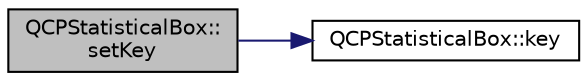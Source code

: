 digraph "QCPStatisticalBox::setKey"
{
  edge [fontname="Helvetica",fontsize="10",labelfontname="Helvetica",labelfontsize="10"];
  node [fontname="Helvetica",fontsize="10",shape=record];
  rankdir="LR";
  Node1 [label="QCPStatisticalBox::\lsetKey",height=0.2,width=0.4,color="black", fillcolor="grey75", style="filled", fontcolor="black"];
  Node1 -> Node2 [color="midnightblue",fontsize="10",style="solid",fontname="Helvetica"];
  Node2 [label="QCPStatisticalBox::key",height=0.2,width=0.4,color="black", fillcolor="white", style="filled",URL="$class_q_c_p_statistical_box.html#a767af754f39872d6308b900a0d1758ca"];
}
